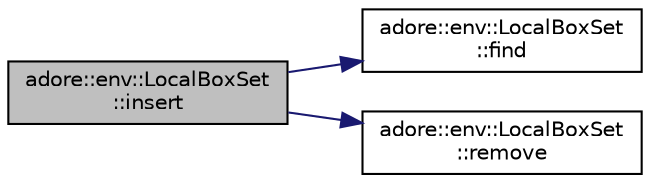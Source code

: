 digraph "adore::env::LocalBoxSet::insert"
{
 // LATEX_PDF_SIZE
  edge [fontname="Helvetica",fontsize="10",labelfontname="Helvetica",labelfontsize="10"];
  node [fontname="Helvetica",fontsize="10",shape=record];
  rankdir="LR";
  Node1 [label="adore::env::LocalBoxSet\l::insert",height=0.2,width=0.4,color="black", fillcolor="grey75", style="filled", fontcolor="black",tooltip=" "];
  Node1 -> Node2 [color="midnightblue",fontsize="10",style="solid",fontname="Helvetica"];
  Node2 [label="adore::env::LocalBoxSet\l::find",height=0.2,width=0.4,color="black", fillcolor="white", style="filled",URL="$classadore_1_1env_1_1LocalBoxSet.html#acf979fc4cd56a7d719fc54ed30ed09a0",tooltip=" "];
  Node1 -> Node3 [color="midnightblue",fontsize="10",style="solid",fontname="Helvetica"];
  Node3 [label="adore::env::LocalBoxSet\l::remove",height=0.2,width=0.4,color="black", fillcolor="white", style="filled",URL="$classadore_1_1env_1_1LocalBoxSet.html#aec75962f7db2802377bca2bb08e54c51",tooltip=" "];
}
